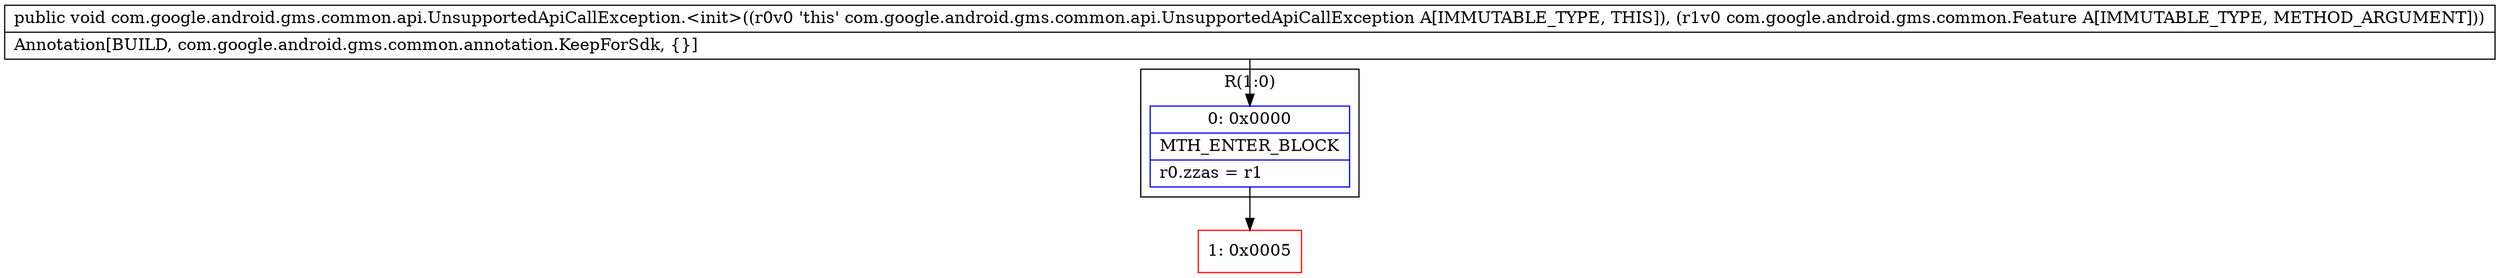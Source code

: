 digraph "CFG forcom.google.android.gms.common.api.UnsupportedApiCallException.\<init\>(Lcom\/google\/android\/gms\/common\/Feature;)V" {
subgraph cluster_Region_1348921709 {
label = "R(1:0)";
node [shape=record,color=blue];
Node_0 [shape=record,label="{0\:\ 0x0000|MTH_ENTER_BLOCK\l|r0.zzas = r1\l}"];
}
Node_1 [shape=record,color=red,label="{1\:\ 0x0005}"];
MethodNode[shape=record,label="{public void com.google.android.gms.common.api.UnsupportedApiCallException.\<init\>((r0v0 'this' com.google.android.gms.common.api.UnsupportedApiCallException A[IMMUTABLE_TYPE, THIS]), (r1v0 com.google.android.gms.common.Feature A[IMMUTABLE_TYPE, METHOD_ARGUMENT]))  | Annotation[BUILD, com.google.android.gms.common.annotation.KeepForSdk, \{\}]\l}"];
MethodNode -> Node_0;
Node_0 -> Node_1;
}

